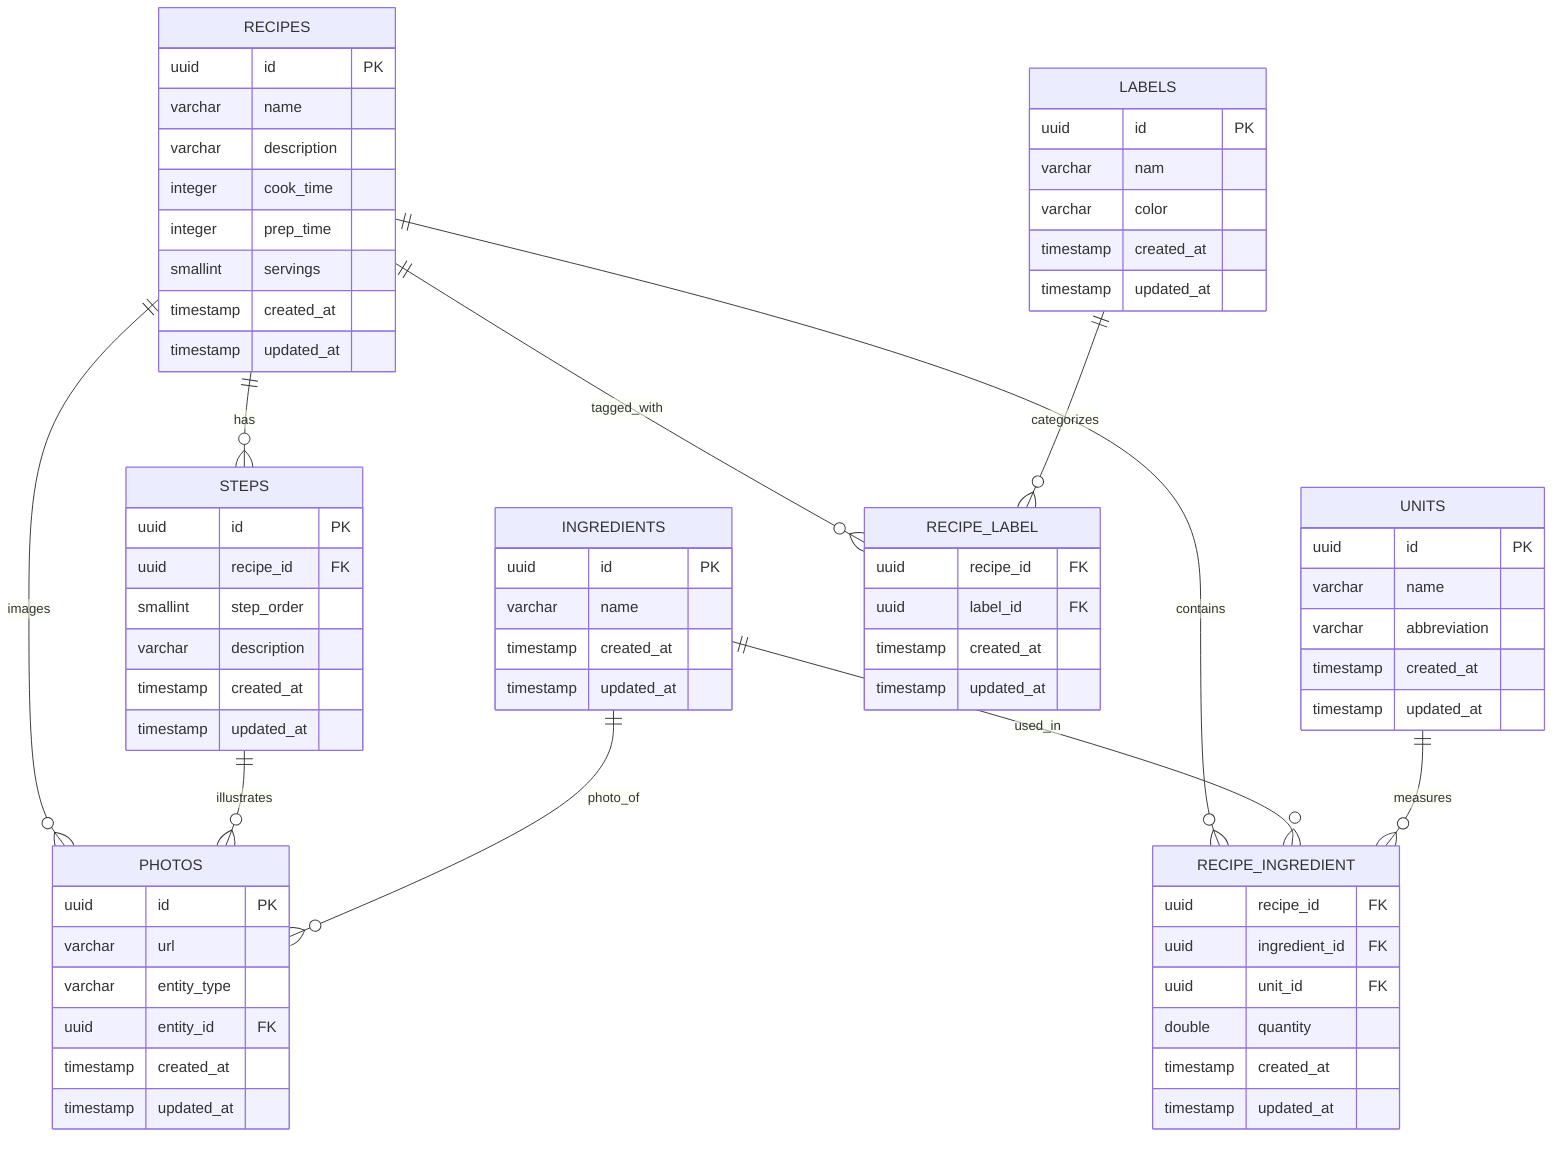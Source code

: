 erDiagram
    RECIPES {
        uuid id PK
        varchar name
        varchar description
        integer cook_time
        integer prep_time
        smallint servings
        timestamp created_at
        timestamp updated_at
    }

    INGREDIENTS {
        uuid id PK
        varchar name
        timestamp created_at
        timestamp updated_at
    }

    UNITS {
        uuid id PK
        varchar name
        varchar abbreviation
        timestamp created_at
        timestamp updated_at
    }

    LABELS {
        uuid id PK
        varchar nam
        varchar color
        timestamp created_at
        timestamp updated_at
    }

    STEPS {
        uuid id PK
        uuid recipe_id FK
        smallint step_order
        varchar description
        timestamp created_at
        timestamp updated_at
    }

    RECIPE_INGREDIENT {
        uuid recipe_id FK
        uuid ingredient_id FK
        uuid unit_id FK
        double quantity
        timestamp created_at
        timestamp updated_at
    }

    RECIPE_LABEL {
        uuid recipe_id FK
        uuid label_id FK
        timestamp created_at
        timestamp updated_at
    }

    PHOTOS {
        uuid id PK
        varchar url
        varchar entity_type
        uuid entity_id FK
        timestamp created_at
        timestamp updated_at
    }

    RECIPES ||--o{ STEPS : has
    RECIPES ||--o{ RECIPE_INGREDIENT : contains
    RECIPES ||--o{ RECIPE_LABEL : tagged_with
    RECIPES ||--o{ PHOTOS : images
    INGREDIENTS ||--o{ RECIPE_INGREDIENT : used_in
    UNITS ||--o{ RECIPE_INGREDIENT : measures
    LABELS ||--o{ RECIPE_LABEL : categorizes
    STEPS ||--o{ PHOTOS : illustrates
    INGREDIENTS ||--o{ PHOTOS : photo_of